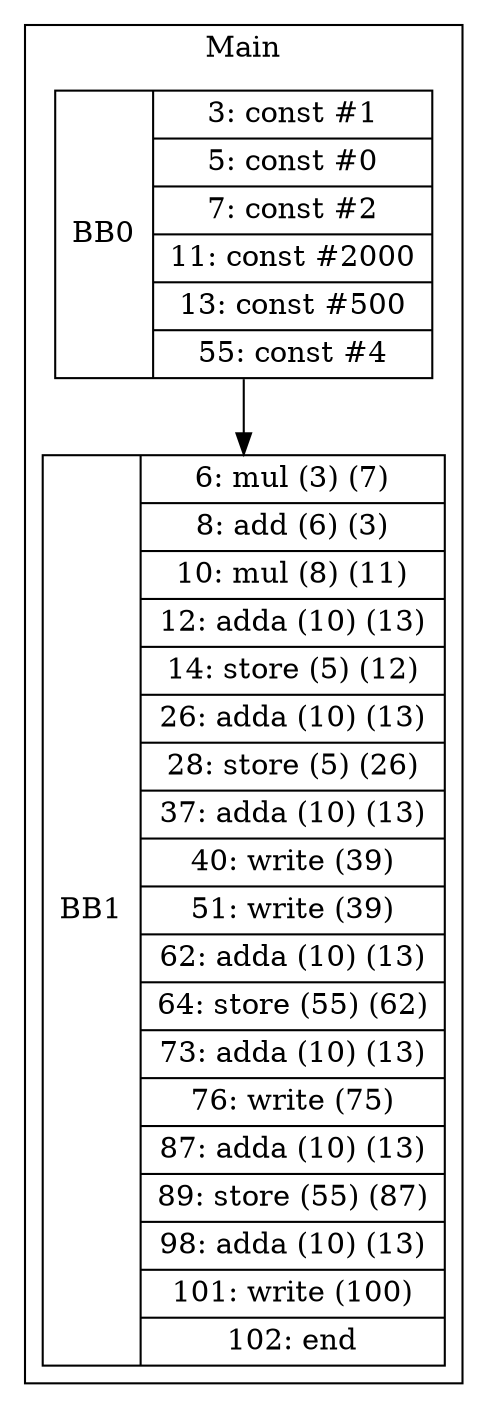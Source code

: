 digraph G {
node [shape=record];
subgraph cluster_main{
label = "Main";
BB0 [shape=record, label="<b>BB0|{3: const #1|5: const #0|7: const #2|11: const #2000|13: const #500|55: const #4}"];
BB1 [shape=record, label="<b>BB1|{6: mul (3) (7)|8: add (6) (3)|10: mul (8) (11)|12: adda (10) (13)|14: store (5) (12)|26: adda (10) (13)|28: store (5) (26)|37: adda (10) (13)|40: write (39)|51: write (39)|62: adda (10) (13)|64: store (55) (62)|73: adda (10) (13)|76: write (75)|87: adda (10) (13)|89: store (55) (87)|98: adda (10) (13)|101: write (100)|102: end}"];
}
BB0:s -> BB1:n ;
}
